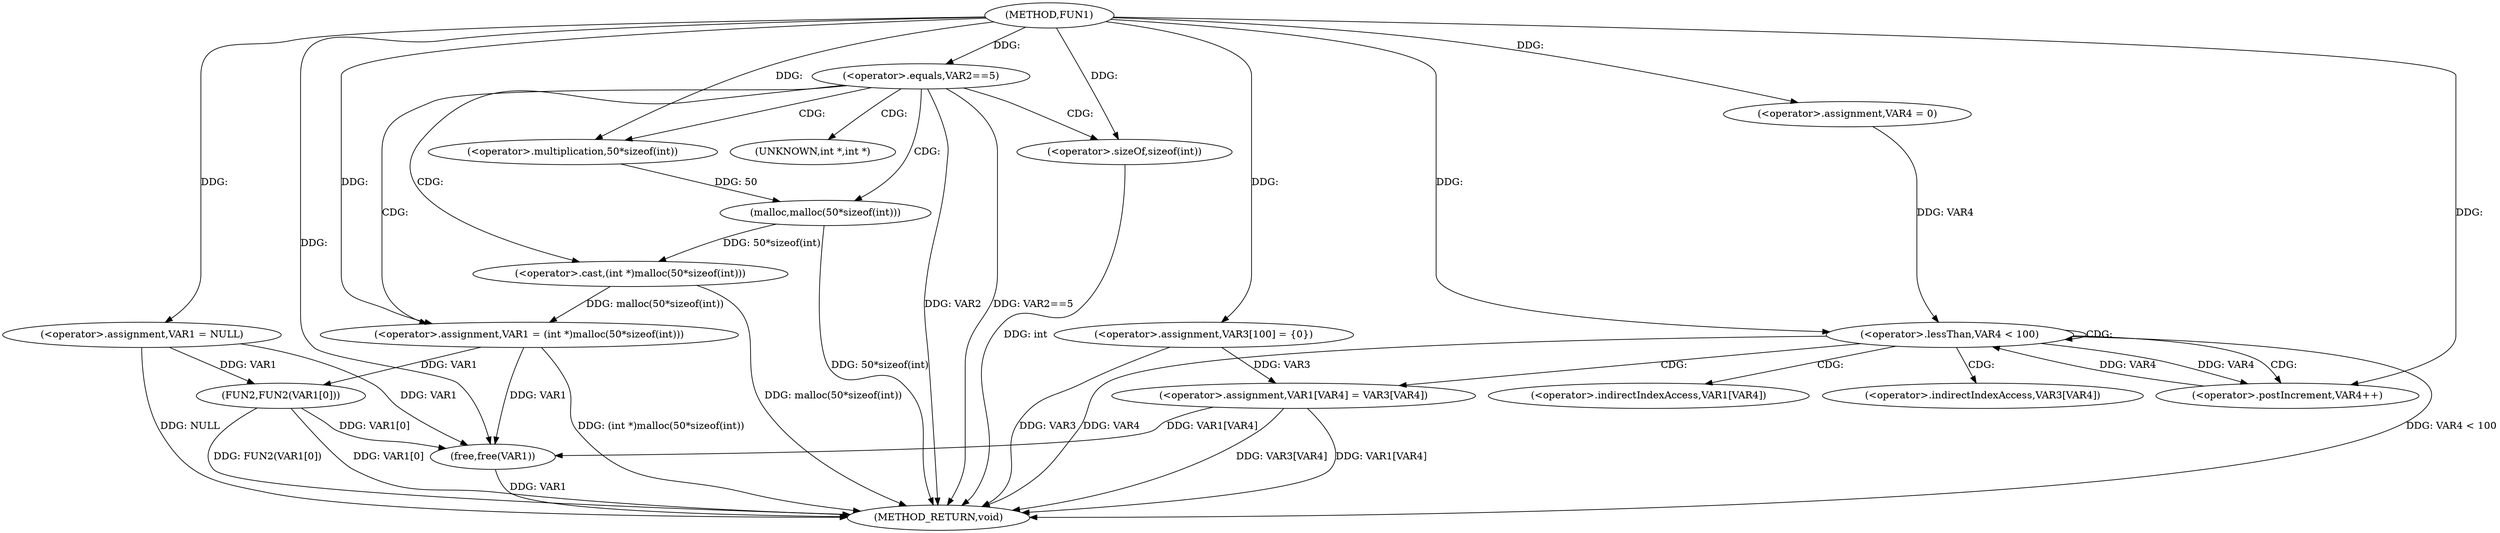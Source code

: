digraph FUN1 {  
"1000100" [label = "(METHOD,FUN1)" ]
"1000149" [label = "(METHOD_RETURN,void)" ]
"1000103" [label = "(<operator>.assignment,VAR1 = NULL)" ]
"1000107" [label = "(<operator>.equals,VAR2==5)" ]
"1000111" [label = "(<operator>.assignment,VAR1 = (int *)malloc(50*sizeof(int)))" ]
"1000113" [label = "(<operator>.cast,(int *)malloc(50*sizeof(int)))" ]
"1000115" [label = "(malloc,malloc(50*sizeof(int)))" ]
"1000116" [label = "(<operator>.multiplication,50*sizeof(int))" ]
"1000118" [label = "(<operator>.sizeOf,sizeof(int))" ]
"1000122" [label = "(<operator>.assignment,VAR3[100] = {0})" ]
"1000127" [label = "(<operator>.assignment,VAR4 = 0)" ]
"1000130" [label = "(<operator>.lessThan,VAR4 < 100)" ]
"1000133" [label = "(<operator>.postIncrement,VAR4++)" ]
"1000136" [label = "(<operator>.assignment,VAR1[VAR4] = VAR3[VAR4])" ]
"1000143" [label = "(FUN2,FUN2(VAR1[0]))" ]
"1000147" [label = "(free,free(VAR1))" ]
"1000114" [label = "(UNKNOWN,int *,int *)" ]
"1000137" [label = "(<operator>.indirectIndexAccess,VAR1[VAR4])" ]
"1000140" [label = "(<operator>.indirectIndexAccess,VAR3[VAR4])" ]
  "1000130" -> "1000149"  [ label = "DDG: VAR4 < 100"] 
  "1000107" -> "1000149"  [ label = "DDG: VAR2"] 
  "1000107" -> "1000149"  [ label = "DDG: VAR2==5"] 
  "1000103" -> "1000149"  [ label = "DDG: NULL"] 
  "1000122" -> "1000149"  [ label = "DDG: VAR3"] 
  "1000136" -> "1000149"  [ label = "DDG: VAR3[VAR4]"] 
  "1000113" -> "1000149"  [ label = "DDG: malloc(50*sizeof(int))"] 
  "1000147" -> "1000149"  [ label = "DDG: VAR1"] 
  "1000111" -> "1000149"  [ label = "DDG: (int *)malloc(50*sizeof(int))"] 
  "1000118" -> "1000149"  [ label = "DDG: int"] 
  "1000136" -> "1000149"  [ label = "DDG: VAR1[VAR4]"] 
  "1000130" -> "1000149"  [ label = "DDG: VAR4"] 
  "1000143" -> "1000149"  [ label = "DDG: VAR1[0]"] 
  "1000143" -> "1000149"  [ label = "DDG: FUN2(VAR1[0])"] 
  "1000115" -> "1000149"  [ label = "DDG: 50*sizeof(int)"] 
  "1000100" -> "1000103"  [ label = "DDG: "] 
  "1000100" -> "1000107"  [ label = "DDG: "] 
  "1000113" -> "1000111"  [ label = "DDG: malloc(50*sizeof(int))"] 
  "1000100" -> "1000111"  [ label = "DDG: "] 
  "1000115" -> "1000113"  [ label = "DDG: 50*sizeof(int)"] 
  "1000116" -> "1000115"  [ label = "DDG: 50"] 
  "1000100" -> "1000116"  [ label = "DDG: "] 
  "1000100" -> "1000118"  [ label = "DDG: "] 
  "1000100" -> "1000122"  [ label = "DDG: "] 
  "1000100" -> "1000127"  [ label = "DDG: "] 
  "1000133" -> "1000130"  [ label = "DDG: VAR4"] 
  "1000127" -> "1000130"  [ label = "DDG: VAR4"] 
  "1000100" -> "1000130"  [ label = "DDG: "] 
  "1000130" -> "1000133"  [ label = "DDG: VAR4"] 
  "1000100" -> "1000133"  [ label = "DDG: "] 
  "1000122" -> "1000136"  [ label = "DDG: VAR3"] 
  "1000103" -> "1000143"  [ label = "DDG: VAR1"] 
  "1000111" -> "1000143"  [ label = "DDG: VAR1"] 
  "1000103" -> "1000147"  [ label = "DDG: VAR1"] 
  "1000143" -> "1000147"  [ label = "DDG: VAR1[0]"] 
  "1000111" -> "1000147"  [ label = "DDG: VAR1"] 
  "1000136" -> "1000147"  [ label = "DDG: VAR1[VAR4]"] 
  "1000100" -> "1000147"  [ label = "DDG: "] 
  "1000107" -> "1000116"  [ label = "CDG: "] 
  "1000107" -> "1000114"  [ label = "CDG: "] 
  "1000107" -> "1000115"  [ label = "CDG: "] 
  "1000107" -> "1000113"  [ label = "CDG: "] 
  "1000107" -> "1000118"  [ label = "CDG: "] 
  "1000107" -> "1000111"  [ label = "CDG: "] 
  "1000130" -> "1000137"  [ label = "CDG: "] 
  "1000130" -> "1000130"  [ label = "CDG: "] 
  "1000130" -> "1000133"  [ label = "CDG: "] 
  "1000130" -> "1000136"  [ label = "CDG: "] 
  "1000130" -> "1000140"  [ label = "CDG: "] 
}
